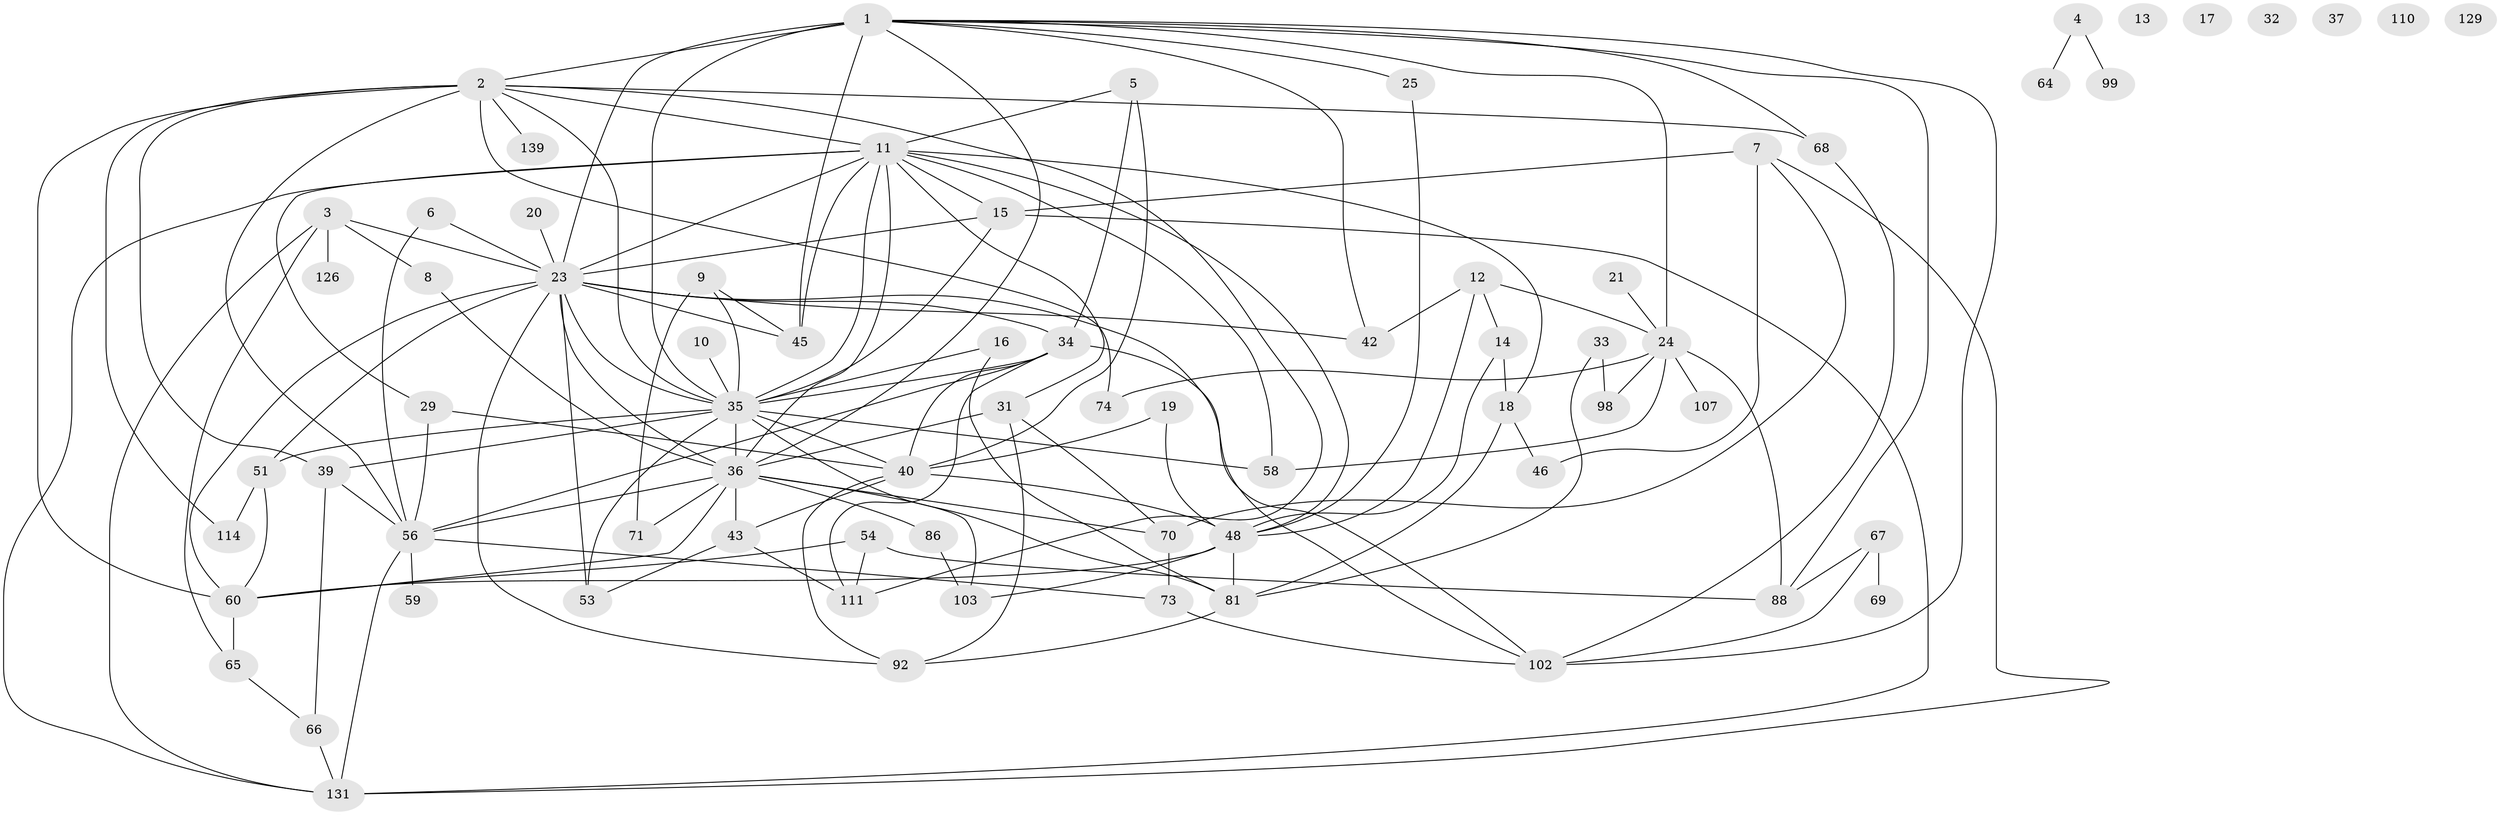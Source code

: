 // original degree distribution, {6: 0.04827586206896552, 3: 0.23448275862068965, 2: 0.2206896551724138, 4: 0.18620689655172415, 1: 0.14482758620689656, 7: 0.041379310344827586, 0: 0.034482758620689655, 5: 0.04827586206896552, 8: 0.027586206896551724, 9: 0.013793103448275862}
// Generated by graph-tools (version 1.1) at 2025/13/03/09/25 04:13:08]
// undirected, 72 vertices, 141 edges
graph export_dot {
graph [start="1"]
  node [color=gray90,style=filled];
  1 [super="+101+27"];
  2 [super="+76"];
  3 [super="+38"];
  4;
  5 [super="+22"];
  6;
  7;
  8 [super="+72"];
  9 [super="+49"];
  10;
  11 [super="+105+106+91"];
  12 [super="+26"];
  13 [super="+57"];
  14;
  15 [super="+112"];
  16;
  17;
  18 [super="+79"];
  19 [super="+93+28"];
  20 [super="+90"];
  21;
  23 [super="+30+145+75"];
  24 [super="+44+78"];
  25;
  29 [super="+133"];
  31;
  32;
  33;
  34 [super="+77+122"];
  35 [super="+41+104+50"];
  36 [super="+47"];
  37;
  39;
  40 [super="+130+82+143"];
  42 [super="+119"];
  43 [super="+108"];
  45 [super="+61"];
  46 [super="+62"];
  48 [super="+87+80"];
  51 [super="+138"];
  53;
  54 [super="+96"];
  56 [super="+100"];
  58 [super="+85"];
  59 [super="+117"];
  60 [super="+109"];
  64;
  65;
  66;
  67;
  68;
  69;
  70 [super="+97"];
  71 [super="+127"];
  73;
  74;
  81 [super="+115"];
  86;
  88 [super="+94"];
  92;
  98;
  99;
  102 [super="+113"];
  103 [super="+118+116"];
  107 [super="+135"];
  110;
  111;
  114;
  126;
  129;
  131;
  139 [super="+140"];
  1 -- 23 [weight=2];
  1 -- 45;
  1 -- 2 [weight=2];
  1 -- 102;
  1 -- 88;
  1 -- 35 [weight=2];
  1 -- 36;
  1 -- 68;
  1 -- 42;
  1 -- 24;
  1 -- 25;
  2 -- 39;
  2 -- 68;
  2 -- 74 [weight=2];
  2 -- 139;
  2 -- 111;
  2 -- 114;
  2 -- 56 [weight=2];
  2 -- 60 [weight=2];
  2 -- 11;
  2 -- 35;
  3 -- 23;
  3 -- 8;
  3 -- 65;
  3 -- 131;
  3 -- 126;
  4 -- 64;
  4 -- 99;
  5 -- 11;
  5 -- 40;
  5 -- 34;
  6 -- 56;
  6 -- 23;
  7 -- 15;
  7 -- 131;
  7 -- 46;
  7 -- 70;
  8 -- 36;
  9 -- 45;
  9 -- 71;
  9 -- 35 [weight=2];
  10 -- 35;
  11 -- 31;
  11 -- 131;
  11 -- 18;
  11 -- 36 [weight=2];
  11 -- 48;
  11 -- 35 [weight=2];
  11 -- 23;
  11 -- 45;
  11 -- 58;
  11 -- 29;
  11 -- 15;
  12 -- 48;
  12 -- 24;
  12 -- 42;
  12 -- 14;
  14 -- 48;
  14 -- 18;
  15 -- 131;
  15 -- 23;
  15 -- 35;
  16 -- 81;
  16 -- 35;
  18 -- 46;
  18 -- 81;
  19 -- 48;
  19 -- 40;
  20 -- 23;
  21 -- 24;
  23 -- 51;
  23 -- 42;
  23 -- 60 [weight=2];
  23 -- 36;
  23 -- 45;
  23 -- 92;
  23 -- 53;
  23 -- 102;
  23 -- 34;
  23 -- 35;
  24 -- 107 [weight=2];
  24 -- 58;
  24 -- 74;
  24 -- 98;
  24 -- 88;
  25 -- 48;
  29 -- 40;
  29 -- 56;
  31 -- 36;
  31 -- 92;
  31 -- 70;
  33 -- 98;
  33 -- 81;
  34 -- 40;
  34 -- 111;
  34 -- 56;
  34 -- 35;
  34 -- 102;
  35 -- 53;
  35 -- 51;
  35 -- 40 [weight=2];
  35 -- 58 [weight=2];
  35 -- 36 [weight=3];
  35 -- 39;
  35 -- 81;
  36 -- 71;
  36 -- 86;
  36 -- 43 [weight=2];
  36 -- 103;
  36 -- 70;
  36 -- 60;
  36 -- 56;
  39 -- 56;
  39 -- 66;
  40 -- 48 [weight=2];
  40 -- 92;
  40 -- 43;
  43 -- 53;
  43 -- 111;
  48 -- 81;
  48 -- 103;
  48 -- 60;
  51 -- 60;
  51 -- 114;
  54 -- 60;
  54 -- 111;
  54 -- 88;
  56 -- 131;
  56 -- 59;
  56 -- 73;
  60 -- 65;
  65 -- 66;
  66 -- 131;
  67 -- 69;
  67 -- 102;
  67 -- 88;
  68 -- 102;
  70 -- 73;
  73 -- 102;
  81 -- 92;
  86 -- 103;
}
